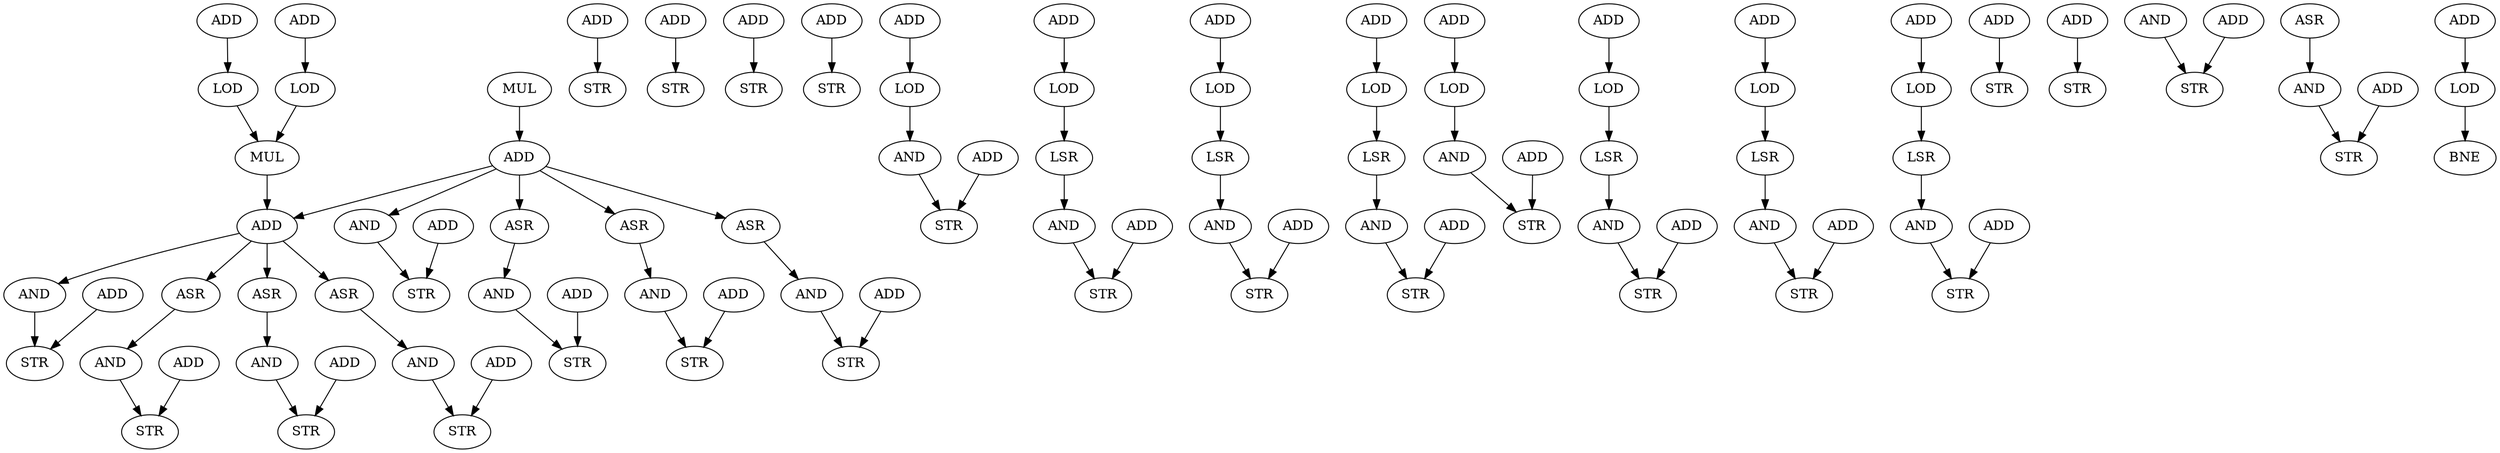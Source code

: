 digraph write_bmp_header_dfg__7 {
    MUL_3 [label = MUL ];
    ADD_4 [label = ADD ];
    ADD_8 [label = ADD ];
    LOD_9 [label = LOD ];
    ADD_13 [label = ADD ];
    LOD_14 [label = LOD ];
    MUL_17 [label = MUL ];
    ADD_18 [label = ADD ];
    ADD_36 [label = ADD ];
    STR_37 [label = STR ];
    ADD_42 [label = ADD ];
    STR_43 [label = STR ];
    AND_45 [label = AND ];
    ADD_50 [label = ADD ];
    STR_51 [label = STR ];
    ASR_53 [label = ASR ];
    AND_55 [label = AND ];
    ADD_60 [label = ADD ];
    STR_61 [label = STR ];
    ASR_63 [label = ASR ];
    AND_65 [label = AND ];
    ADD_70 [label = ADD ];
    STR_71 [label = STR ];
    ASR_73 [label = ASR ];
    AND_75 [label = AND ];
    ADD_80 [label = ADD ];
    STR_81 [label = STR ];
    AND_83 [label = AND ];
    ADD_88 [label = ADD ];
    STR_89 [label = STR ];
    ASR_91 [label = ASR ];
    AND_93 [label = AND ];
    ADD_98 [label = ADD ];
    STR_99 [label = STR ];
    ASR_101 [label = ASR ];
    AND_103 [label = AND ];
    ADD_108 [label = ADD ];
    STR_109 [label = STR ];
    ASR_111 [label = ASR ];
    AND_113 [label = AND ];
    ADD_118 [label = ADD ];
    STR_119 [label = STR ];
    ADD_124 [label = ADD ];
    STR_125 [label = STR ];
    ADD_130 [label = ADD ];
    STR_131 [label = STR ];
    ADD_133 [label = ADD ];
    LOD_134 [label = LOD ];
    AND_137 [label = AND ];
    ADD_142 [label = ADD ];
    STR_143 [label = STR ];
    ADD_145 [label = ADD ];
    LOD_146 [label = LOD ];
    LSR_150 [label = LSR ];
    AND_152 [label = AND ];
    ADD_157 [label = ADD ];
    STR_158 [label = STR ];
    ADD_160 [label = ADD ];
    LOD_161 [label = LOD ];
    LSR_165 [label = LSR ];
    AND_167 [label = AND ];
    ADD_172 [label = ADD ];
    STR_173 [label = STR ];
    ADD_175 [label = ADD ];
    LOD_176 [label = LOD ];
    LSR_180 [label = LSR ];
    AND_182 [label = AND ];
    ADD_187 [label = ADD ];
    STR_188 [label = STR ];
    ADD_190 [label = ADD ];
    LOD_191 [label = LOD ];
    AND_194 [label = AND ];
    ADD_199 [label = ADD ];
    STR_200 [label = STR ];
    ADD_202 [label = ADD ];
    LOD_203 [label = LOD ];
    LSR_207 [label = LSR ];
    AND_209 [label = AND ];
    ADD_214 [label = ADD ];
    STR_215 [label = STR ];
    ADD_217 [label = ADD ];
    LOD_218 [label = LOD ];
    LSR_222 [label = LSR ];
    AND_224 [label = AND ];
    ADD_229 [label = ADD ];
    STR_230 [label = STR ];
    ADD_232 [label = ADD ];
    LOD_233 [label = LOD ];
    LSR_237 [label = LSR ];
    AND_239 [label = AND ];
    ADD_244 [label = ADD ];
    STR_245 [label = STR ];
    ADD_250 [label = ADD ];
    STR_251 [label = STR ];
    ADD_256 [label = ADD ];
    STR_257 [label = STR ];
    AND_259 [label = AND ];
    ADD_264 [label = ADD ];
    STR_265 [label = STR ];
    ASR_267 [label = ASR ];
    AND_269 [label = AND ];
    ADD_274 [label = ADD ];
    STR_275 [label = STR ];
    ADD_277 [label = ADD ];
    LOD_278 [label = LOD ];
    BNE_282 [label = BNE ];
    MUL_3 -> ADD_4 [ name = 2 ];
    ADD_4 -> ADD_18 [ name = 3 ];
    ADD_4 -> AND_83 [ name = 4 ];
    ADD_4 -> ASR_91 [ name = 5 ];
    ADD_4 -> ASR_101 [ name = 6 ];
    ADD_4 -> ASR_111 [ name = 7 ];
    ADD_8 -> LOD_9 [ name = 9 ];
    LOD_9 -> MUL_17 [ name = 10 ];
    ADD_13 -> LOD_14 [ name = 12 ];
    LOD_14 -> MUL_17 [ name = 13 ];
    MUL_17 -> ADD_18 [ name = 14 ];
    ADD_18 -> AND_45 [ name = 15 ];
    ADD_18 -> ASR_53 [ name = 16 ];
    ADD_18 -> ASR_63 [ name = 17 ];
    ADD_18 -> ASR_73 [ name = 18 ];
    ADD_36 -> STR_37 [ name = 22 ];
    ADD_42 -> STR_43 [ name = 26 ];
    AND_45 -> STR_51 [ name = 28 ];
    ADD_50 -> STR_51 [ name = 31 ];
    ASR_53 -> AND_55 [ name = 33 ];
    AND_55 -> STR_61 [ name = 35 ];
    ADD_60 -> STR_61 [ name = 38 ];
    ASR_63 -> AND_65 [ name = 40 ];
    AND_65 -> STR_71 [ name = 42 ];
    ADD_70 -> STR_71 [ name = 45 ];
    ASR_73 -> AND_75 [ name = 47 ];
    AND_75 -> STR_81 [ name = 49 ];
    ADD_80 -> STR_81 [ name = 52 ];
    AND_83 -> STR_89 [ name = 54 ];
    ADD_88 -> STR_89 [ name = 57 ];
    ASR_91 -> AND_93 [ name = 59 ];
    AND_93 -> STR_99 [ name = 61 ];
    ADD_98 -> STR_99 [ name = 64 ];
    ASR_101 -> AND_103 [ name = 66 ];
    AND_103 -> STR_109 [ name = 68 ];
    ADD_108 -> STR_109 [ name = 71 ];
    ASR_111 -> AND_113 [ name = 73 ];
    AND_113 -> STR_119 [ name = 75 ];
    ADD_118 -> STR_119 [ name = 78 ];
    ADD_124 -> STR_125 [ name = 82 ];
    ADD_130 -> STR_131 [ name = 86 ];
    ADD_133 -> LOD_134 [ name = 88 ];
    LOD_134 -> AND_137 [ name = 89 ];
    AND_137 -> STR_143 [ name = 91 ];
    ADD_142 -> STR_143 [ name = 94 ];
    ADD_145 -> LOD_146 [ name = 96 ];
    LOD_146 -> LSR_150 [ name = 97 ];
    LSR_150 -> AND_152 [ name = 99 ];
    AND_152 -> STR_158 [ name = 101 ];
    ADD_157 -> STR_158 [ name = 104 ];
    ADD_160 -> LOD_161 [ name = 106 ];
    LOD_161 -> LSR_165 [ name = 107 ];
    LSR_165 -> AND_167 [ name = 109 ];
    AND_167 -> STR_173 [ name = 111 ];
    ADD_172 -> STR_173 [ name = 114 ];
    ADD_175 -> LOD_176 [ name = 116 ];
    LOD_176 -> LSR_180 [ name = 117 ];
    LSR_180 -> AND_182 [ name = 119 ];
    AND_182 -> STR_188 [ name = 121 ];
    ADD_187 -> STR_188 [ name = 124 ];
    ADD_190 -> LOD_191 [ name = 126 ];
    LOD_191 -> AND_194 [ name = 127 ];
    AND_194 -> STR_200 [ name = 129 ];
    ADD_199 -> STR_200 [ name = 132 ];
    ADD_202 -> LOD_203 [ name = 134 ];
    LOD_203 -> LSR_207 [ name = 135 ];
    LSR_207 -> AND_209 [ name = 137 ];
    AND_209 -> STR_215 [ name = 139 ];
    ADD_214 -> STR_215 [ name = 142 ];
    ADD_217 -> LOD_218 [ name = 144 ];
    LOD_218 -> LSR_222 [ name = 145 ];
    LSR_222 -> AND_224 [ name = 147 ];
    AND_224 -> STR_230 [ name = 149 ];
    ADD_229 -> STR_230 [ name = 152 ];
    ADD_232 -> LOD_233 [ name = 154 ];
    LOD_233 -> LSR_237 [ name = 155 ];
    LSR_237 -> AND_239 [ name = 157 ];
    AND_239 -> STR_245 [ name = 159 ];
    ADD_244 -> STR_245 [ name = 162 ];
    ADD_250 -> STR_251 [ name = 166 ];
    ADD_256 -> STR_257 [ name = 170 ];
    AND_259 -> STR_265 [ name = 172 ];
    ADD_264 -> STR_265 [ name = 175 ];
    ASR_267 -> AND_269 [ name = 177 ];
    AND_269 -> STR_275 [ name = 179 ];
    ADD_274 -> STR_275 [ name = 182 ];
    ADD_277 -> LOD_278 [ name = 184 ];
    LOD_278 -> BNE_282 [ name = 185 ];
}
